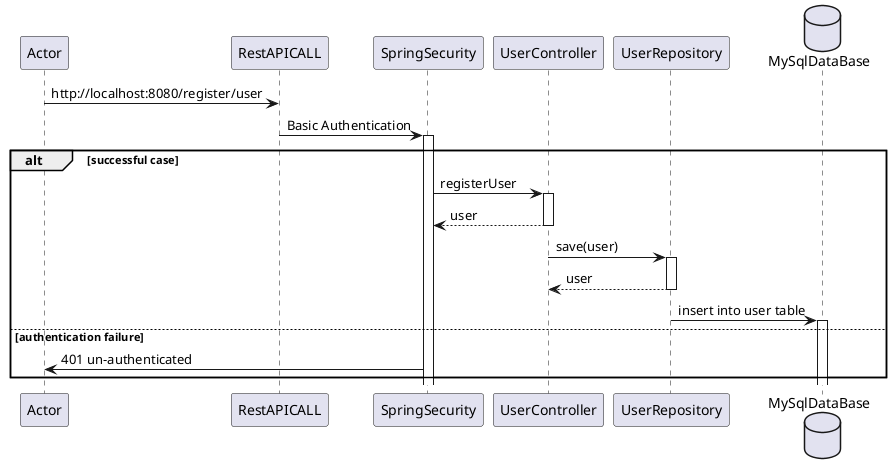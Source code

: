 @startuml
participant Actor

Actor -> RestAPICALL : http://localhost:8080/register/user
RestAPICALL -> SpringSecurity : Basic Authentication
activate SpringSecurity
alt successful case
    SpringSecurity -> UserController : registerUser
    activate UserController
    return user
    UserController -> UserRepository : save(user)
    activate UserRepository
    return user
    database MySqlDataBase
    UserRepository -> MySqlDataBase : insert into user table
    activate MySqlDataBase
else authentication failure
    SpringSecurity -> Actor : 401 un-authenticated
end


@enduml
